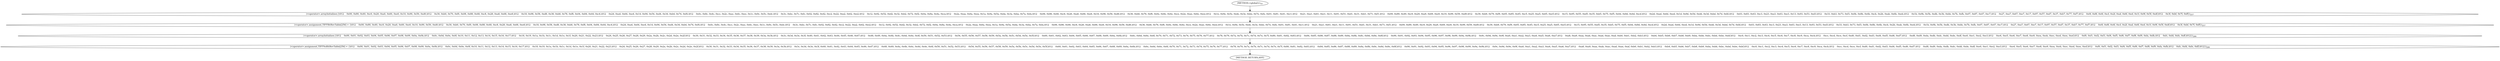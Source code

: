 digraph "&lt;global&gt;" {  
"34975" [label = <(&lt;operator&gt;.assignment,TIFFBitRevTable[256] = {\012    0x00, 0x80, 0x40, 0xc0, 0x20, 0xa0, 0x60, 0xe0, 0x10, 0x90, 0x50, 0xd0,\012    0x30, 0xb0, 0x70, 0xf0, 0x08, 0x88, 0x48, 0xc8, 0x28, 0xa8, 0x68, 0xe8,\012    0x18, 0x98, 0x58, 0xd8, 0x38, 0xb8, 0x78, 0xf8, 0x04, 0x84, 0x44, 0xc4,\012    0x24, 0xa4, 0x64, 0xe4, 0x14, 0x94, 0x54, 0xd4, 0x34, 0xb4, 0x74, 0xf4,\012    0x0c, 0x8c, 0x4c, 0xcc, 0x2c, 0xac, 0x6c, 0xec, 0x1c, 0x9c, 0x5c, 0xdc,\012    0x3c, 0xbc, 0x7c, 0xfc, 0x02, 0x82, 0x42, 0xc2, 0x22, 0xa2, 0x62, 0xe2,\012    0x12, 0x92, 0x52, 0xd2, 0x32, 0xb2, 0x72, 0xf2, 0x0a, 0x8a, 0x4a, 0xca,\012    0x2a, 0xaa, 0x6a, 0xea, 0x1a, 0x9a, 0x5a, 0xda, 0x3a, 0xba, 0x7a, 0xfa,\012    0x06, 0x86, 0x46, 0xc6, 0x26, 0xa6, 0x66, 0xe6, 0x16, 0x96, 0x56, 0xd6,\012    0x36, 0xb6, 0x76, 0xf6, 0x0e, 0x8e, 0x4e, 0xce, 0x2e, 0xae, 0x6e, 0xee,\012    0x1e, 0x9e, 0x5e, 0xde, 0x3e, 0xbe, 0x7e, 0xfe, 0x01, 0x81, 0x41, 0xc1,\012    0x21, 0xa1, 0x61, 0xe1, 0x11, 0x91, 0x51, 0xd1, 0x31, 0xb1, 0x71, 0xf1,\012    0x09, 0x89, 0x49, 0xc9, 0x29, 0xa9, 0x69, 0xe9, 0x19, 0x99, 0x59, 0xd9,\012    0x39, 0xb9, 0x79, 0xf9, 0x05, 0x85, 0x45, 0xc5, 0x25, 0xa5, 0x65, 0xe5,\012    0x15, 0x95, 0x55, 0xd5, 0x35, 0xb5, 0x75, 0xf5, 0x0d, 0x8d, 0x4d, 0xcd,\012    0x2d, 0xad, 0x6d, 0xed, 0x1d, 0x9d, 0x5d, 0xdd, 0x3d, 0xbd, 0x7d, 0xfd,\012    0x03, 0x83, 0x43, 0xc3, 0x23, 0xa3, 0x63, 0xe3, 0x13, 0x93, 0x53, 0xd3,\012    0x33, 0xb3, 0x73, 0xf3, 0x0b, 0x8b, 0x4b, 0xcb, 0x2b, 0xab, 0x6b, 0xeb,\012    0x1b, 0x9b, 0x5b, 0xdb, 0x3b, 0xbb, 0x7b, 0xfb, 0x07, 0x87, 0x47, 0xc7,\012    0x27, 0xa7, 0x67, 0xe7, 0x17, 0x97, 0x57, 0xd7, 0x37, 0xb7, 0x77, 0xf7,\012    0x0f, 0x8f, 0x4f, 0xcf, 0x2f, 0xaf, 0x6f, 0xef, 0x1f, 0x9f, 0x5f, 0xdf,\012    0x3f, 0xbf, 0x7f, 0xff})<SUB>257</SUB>> ]
"35235" [label = <(&lt;operator&gt;.assignment,TIFFNoBitRevTable[256] = {\012    0x00, 0x01, 0x02, 0x03, 0x04, 0x05, 0x06, 0x07, 0x08, 0x09, 0x0a, 0x0b,\012    0x0c, 0x0d, 0x0e, 0x0f, 0x10, 0x11, 0x12, 0x13, 0x14, 0x15, 0x16, 0x17,\012    0x18, 0x19, 0x1a, 0x1b, 0x1c, 0x1d, 0x1e, 0x1f, 0x20, 0x21, 0x22, 0x23,\012    0x24, 0x25, 0x26, 0x27, 0x28, 0x29, 0x2a, 0x2b, 0x2c, 0x2d, 0x2e, 0x2f,\012    0x30, 0x31, 0x32, 0x33, 0x34, 0x35, 0x36, 0x37, 0x38, 0x39, 0x3a, 0x3b,\012    0x3c, 0x3d, 0x3e, 0x3f, 0x40, 0x41, 0x42, 0x43, 0x44, 0x45, 0x46, 0x47,\012    0x48, 0x49, 0x4a, 0x4b, 0x4c, 0x4d, 0x4e, 0x4f, 0x50, 0x51, 0x52, 0x53,\012    0x54, 0x55, 0x56, 0x57, 0x58, 0x59, 0x5a, 0x5b, 0x5c, 0x5d, 0x5e, 0x5f,\012    0x60, 0x61, 0x62, 0x63, 0x64, 0x65, 0x66, 0x67, 0x68, 0x69, 0x6a, 0x6b,\012    0x6c, 0x6d, 0x6e, 0x6f, 0x70, 0x71, 0x72, 0x73, 0x74, 0x75, 0x76, 0x77,\012    0x78, 0x79, 0x7a, 0x7b, 0x7c, 0x7d, 0x7e, 0x7f, 0x80, 0x81, 0x82, 0x83,\012    0x84, 0x85, 0x86, 0x87, 0x88, 0x89, 0x8a, 0x8b, 0x8c, 0x8d, 0x8e, 0x8f,\012    0x90, 0x91, 0x92, 0x93, 0x94, 0x95, 0x96, 0x97, 0x98, 0x99, 0x9a, 0x9b,\012    0x9c, 0x9d, 0x9e, 0x9f, 0xa0, 0xa1, 0xa2, 0xa3, 0xa4, 0xa5, 0xa6, 0xa7,\012    0xa8, 0xa9, 0xaa, 0xab, 0xac, 0xad, 0xae, 0xaf, 0xb0, 0xb1, 0xb2, 0xb3,\012    0xb4, 0xb5, 0xb6, 0xb7, 0xb8, 0xb9, 0xba, 0xbb, 0xbc, 0xbd, 0xbe, 0xbf,\012    0xc0, 0xc1, 0xc2, 0xc3, 0xc4, 0xc5, 0xc6, 0xc7, 0xc8, 0xc9, 0xca, 0xcb,\012    0xcc, 0xcd, 0xce, 0xcf, 0xd0, 0xd1, 0xd2, 0xd3, 0xd4, 0xd5, 0xd6, 0xd7,\012    0xd8, 0xd9, 0xda, 0xdb, 0xdc, 0xdd, 0xde, 0xdf, 0xe0, 0xe1, 0xe2, 0xe3,\012    0xe4, 0xe5, 0xe6, 0xe7, 0xe8, 0xe9, 0xea, 0xeb, 0xec, 0xed, 0xee, 0xef,\012    0xf0, 0xf1, 0xf2, 0xf3, 0xf4, 0xf5, 0xf6, 0xf7, 0xf8, 0xf9, 0xfa, 0xfb,\012    0xfc, 0xfd, 0xfe, 0xff,\012})<SUB>280</SUB>> ]
"34977" [label = <(&lt;operator&gt;.arrayInitializer,{\012    0x00, 0x80, 0x40, 0xc0, 0x20, 0xa0, 0x60, 0xe0, 0x10, 0x90, 0x50, 0xd0,\012    0x30, 0xb0, 0x70, 0xf0, 0x08, 0x88, 0x48, 0xc8, 0x28, 0xa8, 0x68, 0xe8,\012    0x18, 0x98, 0x58, 0xd8, 0x38, 0xb8, 0x78, 0xf8, 0x04, 0x84, 0x44, 0xc4,\012    0x24, 0xa4, 0x64, 0xe4, 0x14, 0x94, 0x54, 0xd4, 0x34, 0xb4, 0x74, 0xf4,\012    0x0c, 0x8c, 0x4c, 0xcc, 0x2c, 0xac, 0x6c, 0xec, 0x1c, 0x9c, 0x5c, 0xdc,\012    0x3c, 0xbc, 0x7c, 0xfc, 0x02, 0x82, 0x42, 0xc2, 0x22, 0xa2, 0x62, 0xe2,\012    0x12, 0x92, 0x52, 0xd2, 0x32, 0xb2, 0x72, 0xf2, 0x0a, 0x8a, 0x4a, 0xca,\012    0x2a, 0xaa, 0x6a, 0xea, 0x1a, 0x9a, 0x5a, 0xda, 0x3a, 0xba, 0x7a, 0xfa,\012    0x06, 0x86, 0x46, 0xc6, 0x26, 0xa6, 0x66, 0xe6, 0x16, 0x96, 0x56, 0xd6,\012    0x36, 0xb6, 0x76, 0xf6, 0x0e, 0x8e, 0x4e, 0xce, 0x2e, 0xae, 0x6e, 0xee,\012    0x1e, 0x9e, 0x5e, 0xde, 0x3e, 0xbe, 0x7e, 0xfe, 0x01, 0x81, 0x41, 0xc1,\012    0x21, 0xa1, 0x61, 0xe1, 0x11, 0x91, 0x51, 0xd1, 0x31, 0xb1, 0x71, 0xf1,\012    0x09, 0x89, 0x49, 0xc9, 0x29, 0xa9, 0x69, 0xe9, 0x19, 0x99, 0x59, 0xd9,\012    0x39, 0xb9, 0x79, 0xf9, 0x05, 0x85, 0x45, 0xc5, 0x25, 0xa5, 0x65, 0xe5,\012    0x15, 0x95, 0x55, 0xd5, 0x35, 0xb5, 0x75, 0xf5, 0x0d, 0x8d, 0x4d, 0xcd,\012    0x2d, 0xad, 0x6d, 0xed, 0x1d, 0x9d, 0x5d, 0xdd, 0x3d, 0xbd, 0x7d, 0xfd,\012    0x03, 0x83, 0x43, 0xc3, 0x23, 0xa3, 0x63, 0xe3, 0x13, 0x93, 0x53, 0xd3,\012    0x33, 0xb3, 0x73, 0xf3, 0x0b, 0x8b, 0x4b, 0xcb, 0x2b, 0xab, 0x6b, 0xeb,\012    0x1b, 0x9b, 0x5b, 0xdb, 0x3b, 0xbb, 0x7b, 0xfb, 0x07, 0x87, 0x47, 0xc7,\012    0x27, 0xa7, 0x67, 0xe7, 0x17, 0x97, 0x57, 0xd7, 0x37, 0xb7, 0x77, 0xf7,\012    0x0f, 0x8f, 0x4f, 0xcf, 0x2f, 0xaf, 0x6f, 0xef, 0x1f, 0x9f, 0x5f, 0xdf,\012    0x3f, 0xbf, 0x7f, 0xff})<SUB>257</SUB>> ]
"35237" [label = <(&lt;operator&gt;.arrayInitializer,{\012    0x00, 0x01, 0x02, 0x03, 0x04, 0x05, 0x06, 0x07, 0x08, 0x09, 0x0a, 0x0b,\012    0x0c, 0x0d, 0x0e, 0x0f, 0x10, 0x11, 0x12, 0x13, 0x14, 0x15, 0x16, 0x17,\012    0x18, 0x19, 0x1a, 0x1b, 0x1c, 0x1d, 0x1e, 0x1f, 0x20, 0x21, 0x22, 0x23,\012    0x24, 0x25, 0x26, 0x27, 0x28, 0x29, 0x2a, 0x2b, 0x2c, 0x2d, 0x2e, 0x2f,\012    0x30, 0x31, 0x32, 0x33, 0x34, 0x35, 0x36, 0x37, 0x38, 0x39, 0x3a, 0x3b,\012    0x3c, 0x3d, 0x3e, 0x3f, 0x40, 0x41, 0x42, 0x43, 0x44, 0x45, 0x46, 0x47,\012    0x48, 0x49, 0x4a, 0x4b, 0x4c, 0x4d, 0x4e, 0x4f, 0x50, 0x51, 0x52, 0x53,\012    0x54, 0x55, 0x56, 0x57, 0x58, 0x59, 0x5a, 0x5b, 0x5c, 0x5d, 0x5e, 0x5f,\012    0x60, 0x61, 0x62, 0x63, 0x64, 0x65, 0x66, 0x67, 0x68, 0x69, 0x6a, 0x6b,\012    0x6c, 0x6d, 0x6e, 0x6f, 0x70, 0x71, 0x72, 0x73, 0x74, 0x75, 0x76, 0x77,\012    0x78, 0x79, 0x7a, 0x7b, 0x7c, 0x7d, 0x7e, 0x7f, 0x80, 0x81, 0x82, 0x83,\012    0x84, 0x85, 0x86, 0x87, 0x88, 0x89, 0x8a, 0x8b, 0x8c, 0x8d, 0x8e, 0x8f,\012    0x90, 0x91, 0x92, 0x93, 0x94, 0x95, 0x96, 0x97, 0x98, 0x99, 0x9a, 0x9b,\012    0x9c, 0x9d, 0x9e, 0x9f, 0xa0, 0xa1, 0xa2, 0xa3, 0xa4, 0xa5, 0xa6, 0xa7,\012    0xa8, 0xa9, 0xaa, 0xab, 0xac, 0xad, 0xae, 0xaf, 0xb0, 0xb1, 0xb2, 0xb3,\012    0xb4, 0xb5, 0xb6, 0xb7, 0xb8, 0xb9, 0xba, 0xbb, 0xbc, 0xbd, 0xbe, 0xbf,\012    0xc0, 0xc1, 0xc2, 0xc3, 0xc4, 0xc5, 0xc6, 0xc7, 0xc8, 0xc9, 0xca, 0xcb,\012    0xcc, 0xcd, 0xce, 0xcf, 0xd0, 0xd1, 0xd2, 0xd3, 0xd4, 0xd5, 0xd6, 0xd7,\012    0xd8, 0xd9, 0xda, 0xdb, 0xdc, 0xdd, 0xde, 0xdf, 0xe0, 0xe1, 0xe2, 0xe3,\012    0xe4, 0xe5, 0xe6, 0xe7, 0xe8, 0xe9, 0xea, 0xeb, 0xec, 0xed, 0xee, 0xef,\012    0xf0, 0xf1, 0xf2, 0xf3, 0xf4, 0xf5, 0xf6, 0xf7, 0xf8, 0xf9, 0xfa, 0xfb,\012    0xfc, 0xfd, 0xfe, 0xff,\012})<SUB>280</SUB>> ]
"34276" [label = <(METHOD,&lt;global&gt;)<SUB>33</SUB>> ]
"35609" [label = <(METHOD_RETURN,ANY)> ]
  "34975" -> "35237" 
  "35235" -> "35609" 
  "34977" -> "34975" 
  "35237" -> "35235" 
  "34276" -> "34977" 
}
